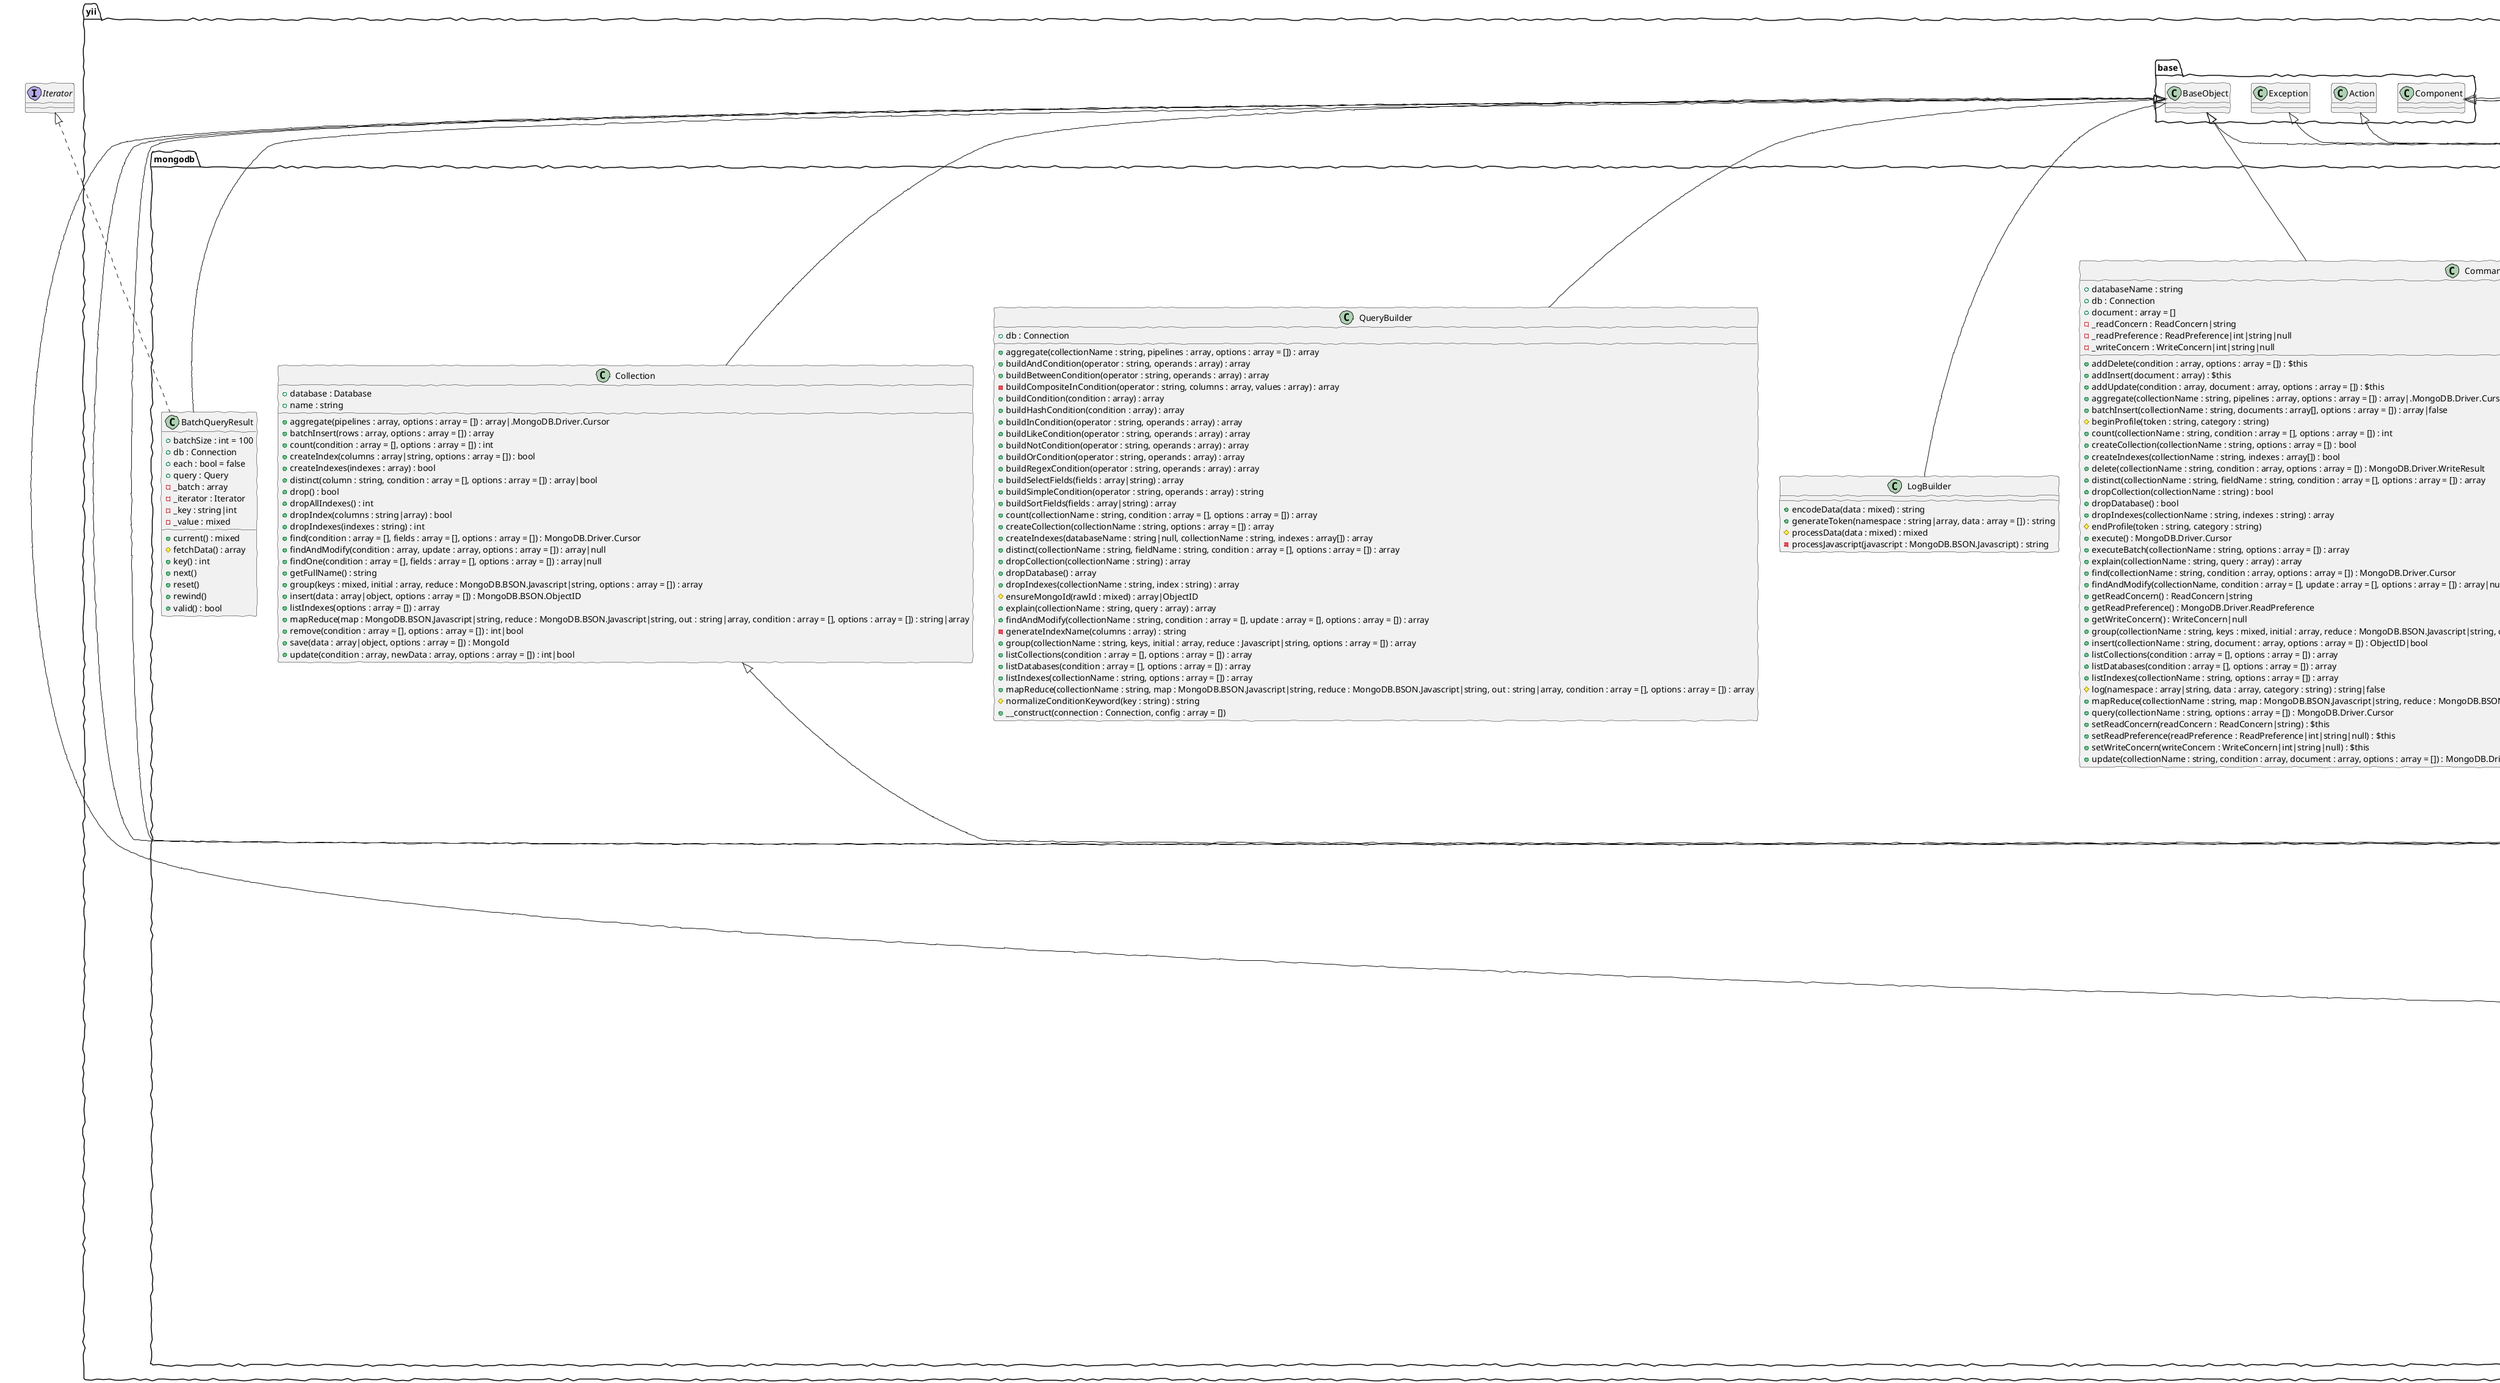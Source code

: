 @startuml
skinparam handwritten true
class yii.mongodb.ActiveFixture {
    +collectionName : string|array
    +db : Connection|string = "mongodb"
    #getCollection() : Collection
    #getCollectionName() : array|string
    #getData() : array
    +init()
    +load()
    #resetCollection()
}
class yii.mongodb.ActiveFixture extends yii.test.BaseActiveFixture
class yii.mongodb.ActiveQuery {
    +{static}EVENT_INIT = "init"
    +all(db : Connection = null) : array|ActiveRecord
    +getCollection(db : Connection = null) : Collection
    +init()
    +modify(update : array, options : array = [], db : Connection = null) : ActiveRecord|array|null
    +one(db : Connection = null) : ActiveRecord|array|null
    +populate(rows : array) : array
    +prepare()
    +__construct(modelClass : array, config : array = [])
}
class yii.mongodb.ActiveQuery extends yii.mongodb.Query
class yii.mongodb.ActiveQuery implements yii.db.ActiveQueryInterface
abstract class yii.mongodb.ActiveRecord {
    +attributes() : array
    +{static}collectionName() : string|array
    +delete() : int|bool
    +{static}deleteAll(condition : array = [], options : array = []) : int
    #deleteInternal()
    -dumpBsonObject(object : MongoDB.BSON.Type) : array|string
    +equals(record : ActiveRecord) : bool
    +{static}find() : ActiveQuery
    +{static}getCollection() : Collection
    +{static}getDb() : Connection
    +insert(runValidation : bool = true, attributes : array = null) : bool
    #insertInternal(attributes = null)
    +{static}primaryKey() : string[]
    +toArray(fields = [], expand = [], recursive = true)
    -toArrayInternal(data : mixed) : array
    +{static}updateAll(attributes : array, condition : array = [], options : array = []) : int
    +{static}updateAllCounters(counters : array, condition : array = [], options : array = []) : int
    #updateInternal(attributes = null)
}
class yii.mongodb.ActiveRecord extends yii.db.BaseActiveRecord
class yii.mongodb.BatchQueryResult {
    +batchSize : int = 100
    +db : Connection
    +each : bool = false
    +query : Query
    -_batch : array
    -_iterator : Iterator
    -_key : string|int
    -_value : mixed
    +current() : mixed
    #fetchData() : array
    +key() : int
    +next()
    +reset()
    +rewind()
    +valid() : bool
}
class yii.mongodb.BatchQueryResult extends yii.base.BaseObject
class yii.mongodb.BatchQueryResult implements Iterator
class yii.mongodb.Cache {
    +cacheCollection : string|array = "cache"
    +db : Connection|array|string = "mongodb"
    +gcProbability : int = 100
    #addValue(key : string, value : string, expire : int) : bool
    #deleteValue(key : string) : bool
    #flushValues() : bool
    +gc(force : bool = false)
    #getValue(key : string) : string|bool
    +init()
    #setValue(key : string, value : string, expire : int) : bool
}
class yii.mongodb.Cache extends yii.caching.Cache
class yii.mongodb.Collection {
    +database : Database
    +name : string
    +aggregate(pipelines : array, options : array = []) : array|.MongoDB.Driver.Cursor
    +batchInsert(rows : array, options : array = []) : array
    +count(condition : array = [], options : array = []) : int
    +createIndex(columns : array|string, options : array = []) : bool
    +createIndexes(indexes : array) : bool
    +distinct(column : string, condition : array = [], options : array = []) : array|bool
    +drop() : bool
    +dropAllIndexes() : int
    +dropIndex(columns : string|array) : bool
    +dropIndexes(indexes : string) : int
    +find(condition : array = [], fields : array = [], options : array = []) : MongoDB.Driver.Cursor
    +findAndModify(condition : array, update : array, options : array = []) : array|null
    +findOne(condition : array = [], fields : array = [], options : array = []) : array|null
    +getFullName() : string
    +group(keys : mixed, initial : array, reduce : MongoDB.BSON.Javascript|string, options : array = []) : array
    +insert(data : array|object, options : array = []) : MongoDB.BSON.ObjectID
    +listIndexes(options : array = []) : array
    +mapReduce(map : MongoDB.BSON.Javascript|string, reduce : MongoDB.BSON.Javascript|string, out : string|array, condition : array = [], options : array = []) : string|array
    +remove(condition : array = [], options : array = []) : int|bool
    +save(data : array|object, options : array = []) : MongoId
    +update(condition : array, newData : array, options : array = []) : int|bool
}
class yii.mongodb.Collection extends yii.base.BaseObject
class yii.mongodb.Command {
    +databaseName : string
    +db : Connection
    +document : array = []
    -_readConcern : ReadConcern|string
    -_readPreference : ReadPreference|int|string|null
    -_writeConcern : WriteConcern|int|string|null
    +addDelete(condition : array, options : array = []) : $this
    +addInsert(document : array) : $this
    +addUpdate(condition : array, document : array, options : array = []) : $this
    +aggregate(collectionName : string, pipelines : array, options : array = []) : array|.MongoDB.Driver.Cursor
    +batchInsert(collectionName : string, documents : array[], options : array = []) : array|false
    #beginProfile(token : string, category : string)
    +count(collectionName : string, condition : array = [], options : array = []) : int
    +createCollection(collectionName : string, options : array = []) : bool
    +createIndexes(collectionName : string, indexes : array[]) : bool
    +delete(collectionName : string, condition : array, options : array = []) : MongoDB.Driver.WriteResult
    +distinct(collectionName : string, fieldName : string, condition : array = [], options : array = []) : array
    +dropCollection(collectionName : string) : bool
    +dropDatabase() : bool
    +dropIndexes(collectionName : string, indexes : string) : array
    #endProfile(token : string, category : string)
    +execute() : MongoDB.Driver.Cursor
    +executeBatch(collectionName : string, options : array = []) : array
    +explain(collectionName : string, query : array) : array
    +find(collectionName : string, condition : array, options : array = []) : MongoDB.Driver.Cursor
    +findAndModify(collectionName, condition : array = [], update : array = [], options : array = []) : array|null
    +getReadConcern() : ReadConcern|string
    +getReadPreference() : MongoDB.Driver.ReadPreference
    +getWriteConcern() : WriteConcern|null
    +group(collectionName : string, keys : mixed, initial : array, reduce : MongoDB.BSON.Javascript|string, options : array = []) : array
    +insert(collectionName : string, document : array, options : array = []) : ObjectID|bool
    +listCollections(condition : array = [], options : array = []) : array
    +listDatabases(condition : array = [], options : array = []) : array
    +listIndexes(collectionName : string, options : array = []) : array
    #log(namespace : array|string, data : array, category : string) : string|false
    +mapReduce(collectionName : string, map : MongoDB.BSON.Javascript|string, reduce : MongoDB.BSON.Javascript|string, out : string|array, condition : array = [], options : array = []) : string|array
    +query(collectionName : string, options : array = []) : MongoDB.Driver.Cursor
    +setReadConcern(readConcern : ReadConcern|string) : $this
    +setReadPreference(readPreference : ReadPreference|int|string|null) : $this
    +setWriteConcern(writeConcern : WriteConcern|int|string|null) : $this
    +update(collectionName : string, condition : array, document : array, options : array = []) : MongoDB.Driver.WriteResult
}
class yii.mongodb.Command extends yii.base.BaseObject
class yii.mongodb.Connection {
    +{static}EVENT_AFTER_OPEN = "afterOpen"
    +driverOptions : array = []
    +dsn : string
    +enableLogging : bool = true
    +enableProfiling : bool = true
    +fileStreamProtocol : string = "gridfs"
    +fileStreamWrapperClass : string = "yii\mongodb\file\StreamWrapper"
    -fileStreamWrapperRegistered : bool = false
    +manager : MongoDB.Driver.Manager
    +options : array = []
    +typeMap : array = []
    -_databases : Database[] = []
    -_defaultDatabaseName : string
    -_logBuilder : LogBuilder|array|string = "yii\mongodb\LogBuilder"
    -_queryBuilder : QueryBuilder|array|string = "yii\mongodb\QueryBuilder"
    +close()
    +createCommand(document : array = [], databaseName : string|null = null) : Command
    +getCollection(name : string|array, refresh : bool = false) : Collection
    +getDatabase(name : string|null = null, refresh : bool = false) : Database
    +getDefaultDatabaseName() : string
    +getFileCollection(prefix : string|array = "fs", refresh : bool = false) : file.Collection
    +getIsActive() : bool
    +getLogBuilder() : LogBuilder
    +getQueryBuilder() : QueryBuilder
    #initConnection()
    +open()
    +registerFileStreamWrapper(force : bool = false) : string
    #selectDatabase(name : string) : Database
    +setDefaultDatabaseName(name : string)
    +setLogBuilder(logBuilder : array|string|LogBuilder)
    +setQueryBuilder(queryBuilder : QueryBuilder|array|string|null)
}
class yii.mongodb.Connection extends yii.base.Component
class yii.mongodb.Database {
    +connection : Connection
    +name : string
    -_collections : Collection[] = []
    -_fileCollections : file.Collection[] = []
    +clearCollections()
    +createCollection(name : string, options : array = []) : bool
    +createCommand(document : array = []) : Command
    +dropCollection(name : string) : bool
    +getCollection(name : string, refresh : bool = false) : Collection
    +getFileCollection(prefix : string = "fs", refresh : bool = false) : file.Collection
    +listCollections(condition : array = [], options : array = []) : array
    #selectCollection(name : string) : Collection
    #selectFileCollection(prefix : string) : file.Collection
}
class yii.mongodb.Database extends yii.base.BaseObject
class yii.mongodb.Exception {
    +getName() : string
}
class yii.mongodb.Exception extends yii.base.Exception
class yii.mongodb.LogBuilder {
    +encodeData(data : mixed) : string
    +generateToken(namespace : string|array, data : array = []) : string
    #processData(data : mixed) : mixed
    -processJavascript(javascript : MongoDB.BSON.Javascript) : string
}
class yii.mongodb.LogBuilder extends yii.base.BaseObject
abstract class yii.mongodb.Migration {
    +compact : bool = false
    +db : Connection|array|string = "mongodb"
    -profileTokens : array = []
    +batchInsert(collection : array|string, rows : array, options : array = []) : array
    #beginProfile(token : string)
    #composeCollectionLogName(collection : array|string) : string
    +createCollection(collection : string|array, options : array = [])
    +createIndex(collection : string|array, columns : array|string, options : array = [])
    +createIndexes(collection : string|array, indexes : array)
    +dropAllIndexes(collection : string|array)
    +dropCollection(collection : string|array)
    +dropIndex(collection : string|array, columns : string|array)
    +dropIndexes(collection : string|array, indexes : string)
    #endProfile(token : string)
    +init()
    +insert(collection : array|string, data : array|object, options : array = []) : MongoDB.BSON.ObjectID
    #log(string : string)
    +remove(collection : array|string, condition : array = [], options : array = []) : int|bool
    +save(collection : array|string, data : array|object, options : array = []) : MongoDB.BSON.ObjectID
    +update(collection : array|string, condition : array, newData : array, options : array = []) : int|bool
}
class yii.mongodb.Migration extends yii.base.Component
class yii.mongodb.Migration implements yii.db.MigrationInterface
class yii.mongodb.Query {
    +from : string|array
    +options : array = []
    +select : array = []
    +addOptions(options : array) : $this
    #aggregate(column : string, operator : string, db : Connection) : int
    +all(db : Connection = null) : array
    +andFilterCompare(name : string, value : string, defaultOperator : string = "=") : $this
    +average(q : string, db : Connection = null) : int
    +batch(batchSize : int = 100, db : Connection = null) : BatchQueryResult
    +buildCursor(db : Connection = null) : MongoDB.Driver.Cursor
    +column(db : Connection = null) : array
    -composeCondition() : array
    +count(q : string = "*", db : Connection = null) : int
    +distinct(q : string, db : Connection = null) : array
    +each(batchSize : int = 100, db : Connection = null) : BatchQueryResult
    +exists(db : Connection = null) : bool
    #fetchRows(cursor : MongoDB.Driver.Cursor, all : bool = true, indexBy : string|callable = null) : array|bool
    #fetchRowsInternal(cursor : MongoDB.Driver.Cursor, all : bool) : array|bool
    +from(collection) : $this
    +getCollection(db : Connection = null) : Collection
    +max(q : string, db : Connection = null) : int
    +min(q : string, db : Connection = null) : int
    +modify(update : array, options : array = [], db : Connection = null) : array|null
    +one(db : Connection = null) : array|false
    +options(options : array) : $this
    +populate(rows : array) : array
    +prepare() : $this
    +scalar(db : Connection = null) : string|null|false
    +select(fields : array) : $this
    +sum(q : string, db : Connection = null) : int
}
class yii.mongodb.Query extends yii.base.Component
class yii.mongodb.Query implements yii.db.QueryInterface
class yii.mongodb.QueryBuilder {
    +db : Connection
    +aggregate(collectionName : string, pipelines : array, options : array = []) : array
    +buildAndCondition(operator : string, operands : array) : array
    +buildBetweenCondition(operator : string, operands : array) : array
    -buildCompositeInCondition(operator : string, columns : array, values : array) : array
    +buildCondition(condition : array) : array
    +buildHashCondition(condition : array) : array
    +buildInCondition(operator : string, operands : array) : array
    +buildLikeCondition(operator : string, operands : array) : array
    +buildNotCondition(operator : string, operands : array) : array
    +buildOrCondition(operator : string, operands : array) : array
    +buildRegexCondition(operator : string, operands : array) : array
    +buildSelectFields(fields : array|string) : array
    +buildSimpleCondition(operator : string, operands : array) : string
    +buildSortFields(fields : array|string) : array
    +count(collectionName : string, condition : array = [], options : array = []) : array
    +createCollection(collectionName : string, options : array = []) : array
    +createIndexes(databaseName : string|null, collectionName : string, indexes : array[]) : array
    +distinct(collectionName : string, fieldName : string, condition : array = [], options : array = []) : array
    +dropCollection(collectionName : string) : array
    +dropDatabase() : array
    +dropIndexes(collectionName : string, index : string) : array
    #ensureMongoId(rawId : mixed) : array|ObjectID
    +explain(collectionName : string, query : array) : array
    +findAndModify(collectionName : string, condition : array = [], update : array = [], options : array = []) : array
    -generateIndexName(columns : array) : string
    +group(collectionName : string, keys, initial : array, reduce : Javascript|string, options : array = []) : array
    +listCollections(condition : array = [], options : array = []) : array
    +listDatabases(condition : array = [], options : array = []) : array
    +listIndexes(collectionName : string, options : array = []) : array
    +mapReduce(collectionName : string, map : MongoDB.BSON.Javascript|string, reduce : MongoDB.BSON.Javascript|string, out : string|array, condition : array = [], options : array = []) : array
    #normalizeConditionKeyword(key : string) : string
    +__construct(connection : Connection, config : array = [])
}
class yii.mongodb.QueryBuilder extends yii.base.BaseObject
class yii.mongodb.Session {
    +db : Connection|array|string = "mongodb"
    +sessionCollection : string|array = "session"
    +destroySession(id : string) : bool
    +gcSession(maxLifetime : int) : bool
    +init()
    +readSession(id : string) : string
    +regenerateID(deleteOldSession : bool = false)
    +writeSession(id : string, data : string) : bool
}
class yii.mongodb.Session extends yii.web.MultiFieldSession
class yii.mongodb.console.controllers.MigrateController {
    -baseMigrationEnsured = false
    +db : Connection|string = "mongodb"
    +migrationCollection : string|array = "migration"
    +templateFile = "@yii/mongodb/views/migration.php"
    #addMigrationHistory(version)
    +beforeAction(action : yii.base.Action) : bool
    #createMigration(class : string) : yii.mongodb.Migration
    #ensureBaseMigrationHistory()
    #getMigrationHistory(limit)
    +options(actionID)
    #removeMigrationHistory(version)
    #truncateDatabase()
}
class yii.mongodb.console.controllers.MigrateController extends yii.console.controllers.BaseMigrateController
class yii.mongodb.debug.ExplainAction {
    +panel : MongoDbPanel
    #explainQuery(queryString : string) : array|false
    -prepareQueryFiler(query : array) : array|string
    +run(seq : int, tag : string) : string
}
class yii.mongodb.debug.ExplainAction extends yii.base.Action
class yii.mongodb.debug.MongoDbPanel {
    +db = "mongodb"
    +{static}canBeExplained(type)
    +getDetail()
    +getName()
    +getProfileLogs() : array
    #getQueryType(timing)
    +getSummaryName()
    #hasExplain()
    +init()
}
class yii.mongodb.debug.MongoDbPanel extends yii.debug.panels.DbPanel
class yii.mongodb.file.ActiveQuery {
    +{static}EVENT_INIT = "init"
    +all(db : yii.mongodb.Connection = null) : array|ActiveRecord
    +buildCursor(db = null)
    +getCollection(db : yii.mongodb.Connection = null) : Collection
    +init()
    +one(db : yii.mongodb.Connection = null) : ActiveRecord|array|null
    +populate(rows : array) : array
    +__construct(modelClass : array, config : array = [])
}
class yii.mongodb.file.ActiveQuery extends yii.mongodb.file.Query
class yii.mongodb.file.ActiveQuery implements yii.db.ActiveQueryInterface
abstract class yii.mongodb.file.ActiveRecord {
    +attributes() : array
    #extractFileName(file : mixed) : string
    +{static}find() : ActiveQuery
    +{static}getCollection() : Collection
    +getFileContent() : null|string
    +getFileResource() : resource
    #insertInternal(attributes = null)
    +refreshFile() : MongoGridFSFile|null
    #updateInternal(attributes = null)
    +writeFile(filename : string) : bool
}
class yii.mongodb.file.ActiveRecord extends yii.mongodb.ActiveRecord
class yii.mongodb.file.Collection {
    +database : yii.mongodb.Database
    -indexesEnsured : bool = false
    -_chunkCollection : yii.mongodb.Collection
    -_fileCollection : yii.mongodb.Collection
    -_prefix : string
    +createDownload(document : array|ObjectID) : Download
    +createUpload(options : array = []) : Upload
    +delete(id : mixed) : bool
    +drop()
    -ensureChunkIndexes()
    -ensureFileIndexes()
    +ensureIndexes(force : bool = false) : $this
    +find(condition = [], fields = [], options = []) : Cursor
    +get(id : mixed) : Download|null
    +getChunkCollection(refresh : bool = false) : yii.mongodb.Collection
    +getFileCollection(refresh : bool = false) : yii.mongodb.Collection
    +getPrefix() : string
    +insertFile(filename : string, metadata : array = [], options : array = []) : mixed
    +insertFileContent(bytes : string, metadata : array = [], options : array = []) : mixed
    +insertUploads(name : string, metadata : array = [], options : array = []) : mixed
    +remove(condition = [], options = [])
    +setPrefix(prefix : string)
}
class yii.mongodb.file.Collection extends yii.mongodb.Collection
class yii.mongodb.file.Cursor {
    +collection : Collection
    +count() : int
    +current() : mixed
    +getId() : MongoDB.Driver.CursorId
    +setTypeMap(typemap : array)
    +toArray() : array
    +__call(name : string, arguments : array) : mixed
    +__construct(collection : Collection, cursor : MongoDB.Driver.Cursor)
    +__get(name : string) : mixed
    +__isset(name : string) : bool
    +__set(name : string, value : mixed)
    +__unset(name : string)
}
class yii.mongodb.file.Cursor extends IteratorIterator
class yii.mongodb.file.Cursor implements Countable
class yii.mongodb.file.Download {
    +collection : Collection
    -_chunkCursor : MongoDB.Driver.Cursor
    -_chunkIterator : Iterator
    -_document : array|ObjectID
    -_resource : resource|null
    +getBytes() : string
    +getChunkCursor(refresh : bool = false) : MongoDB.Driver.Cursor
    +getChunkIterator(refresh : bool = false) : Iterator
    +getDocument() : array
    +getFilename() : string|null
    +getResource() : resource
    +getSize() : int
    +setDocument(document : array|ObjectID)
    +substr(start : int, length : int) : string|false
    +toFile(filename : string) : int
    +toResource() : resource
    +toStream(stream : resource) : int
    +toString() : string
    +write(filename : string) : int
}
class yii.mongodb.file.Download extends yii.base.BaseObject
class yii.mongodb.file.Query {
    +getCollection(db : yii.mongodb.Connection = null) : Collection
}
class yii.mongodb.file.Query extends yii.mongodb.Query
class yii.mongodb.file.StreamWrapper {
    +context : resource
    -download : Download
    -namespace : string
    -pointerOffset : int = 0
    -protocol : string
    -queryParams : array = []
    -upload : Upload
    -_contextOptions : array
    -fetchCollection() : Collection
    -fileStatisticsTemplate() : array
    +getContextOptions() : array
    -parsePath(path : string)
    -prepareDownload() : bool
    -prepareUpload() : bool
    +{static}register(protocol : string = "gridfs", force : bool = false)
    +stream_close()
    +stream_eof() : bool
    +stream_flush() : bool
    +stream_open(path : string, mode : string, options : int, openedPath : string) : bool
    +stream_read(count : int) : string|false
    +stream_seek(offset : int, whence : int = 0) : bool
    +stream_stat() : array
    +stream_tell() : int
    +stream_write(data : string) : int
}
class yii.mongodb.file.StreamWrapper extends yii.base.BaseObject
class yii.mongodb.file.Upload {
    -buffer : string
    +chunkCount : int = 0
    +chunkSize : int = 261120
    +collection : Collection
    +document : array = []
    -documentId : MongoDB.BSON.ObjectID
    +filename : string
    -hashContext : resource
    -isComplete : bool = false
    +length : int = 0
    +addContent(content : string) : $this
    +addFile(filename : string) : $this
    +addStream(stream : resource) : $this
    +cancel()
    +complete() : array
    -flushBuffer(force : bool = false)
    +init()
    -insertChunk(data : string)
    -insertFile() : array
    +__destruct()
}
class yii.mongodb.file.Upload extends yii.base.BaseObject
class yii.mongodb.gii.model.Generator {
    +attributeList
    +baseClass = "yii\mongodb\ActiveRecord"
    +collectionName
    +databaseName
    +db = "mongodb"
    +modelClass
    +ns = "app\models"
    +attributeLabels()
    +autoCompleteData()
    +generate()
    #generateClassName(collectionName : string) : string
    +generateLabels(attributes : array) : array
    +generateRules(attributes : array) : array
    #getDbConnection() : yii.mongodb.Connection
    +getDescription()
    +getName()
    +hints()
    +requiredTemplates()
    +rules()
    +stickyAttributes()
    +validateCollectionName()
    +validateDb()
    +validateModelClass()
    +validateNamespace()
}
class yii.mongodb.gii.model.Generator extends yii.gii.Generator
class yii.mongodb.i18n.MongoDbMessageSource {
    +cache : Cache|array|string = "cache"
    +cachingDuration : int = 0
    +collection : string|array = "message"
    +db : Connection|array|string = "mongodb"
    +enableCaching : bool = false
    +init()
    #loadMessages(category : string, language : string) : array
    #loadMessagesFromDb(category : string, language : string) : array
}
class yii.mongodb.i18n.MongoDbMessageSource extends yii.i18n.MessageSource
class yii.mongodb.log.MongoDbTarget {
    +db : Connection|string = "mongodb"
    +logCollection : string|array = "log"
    +export()
    +init()
}
class yii.mongodb.log.MongoDbTarget extends yii.log.Target
class yii.mongodb.rbac.MongoDbManager {
    +assignmentCollection : string|array = "auth_assignment"
    +cache : Cache|array|string
    +cacheKey : string = "rbac"
    +db : Connection|array|string = "mongodb"
    +itemCollection : string|array = "auth_item"
    #items : Item[]
    +ruleCollection : string|array = "auth_rule"
    #rules : Rule[]
    +addChild(parent, child)
    #addItem(item)
    #addRule(rule)
    +assign(role, userId)
    +canAddChild(parent, child)
    +checkAccess(userId, permissionName, params = [])
    #checkAccessFromCache(user : string|int, itemName : string, params : array, assignments : Assignment[]) : bool
    #checkAccessRecursive(user : string|int, itemName : string, params : array, assignments : Assignment[]) : bool
    #detectLoop(parent : Item, child : Item) : bool
    +getAssignment(roleName, userId)
    +getAssignments(userId)
    +getChildren(name)
    #getChildrenList() : array
    #getChildrenRecursive(name : string, childrenList : array, result : array)
    +getChildRoles(roleName)
    #getItem(name)
    #getItems(type)
    +getPermissionsByRole(roleName)
    +getPermissionsByUser(userId)
    +getRolesByUser(userId)
    +getRule(name)
    +getRules()
    +getUserIdsByRole(roleName)
    +hasChild(parent, child)
    +init()
    -instantiateDefaultRoles() : Role[]
    +invalidateCache()
    +loadFromCache()
    #populateItem(row : array) : yii.rbac.Item
    +removeAll()
    +removeAllAssignments()
    #removeAllItems(type : int)
    +removeAllPermissions()
    +removeAllRoles()
    +removeAllRules()
    +removeChild(parent, child)
    +removeChildren(parent)
    #removeItem(item)
    #removeRule(rule)
    +revoke(role, userId)
    +revokeAll(userId)
    #updateItem(name, item)
    #updateRule(name, rule)
}
class yii.mongodb.rbac.MongoDbManager extends yii.rbac.BaseManager
class yii.mongodb.rbac.Permission {
    +parents : array|null
}
class yii.mongodb.rbac.Permission extends yii.rbac.Permission
class yii.mongodb.rbac.Role {
    +parents : array|null
}
class yii.mongodb.rbac.Role extends yii.rbac.Role
class yii.mongodb.validators.MongoDateValidator {
    +mongoDateAttribute : string
    #parseDateValue(value)
    +validateAttribute(model, attribute)
}
class yii.mongodb.validators.MongoDateValidator extends yii.validators.DateValidator
class yii.mongodb.validators.MongoIdValidator {
    +forceFormat : string|null
    +init()
    -parseMongoId(value : mixed) : ObjectID|null
    +validateAttribute(model, attribute)
    #validateValue(value)
}
class yii.mongodb.validators.MongoIdValidator extends yii.validators.Validator
@enduml

